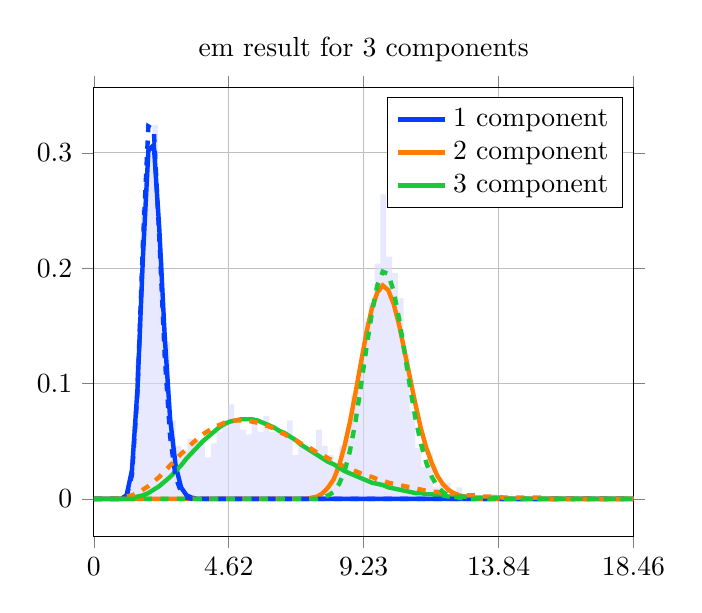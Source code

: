 \begin{tikzpicture}
\begin{axis}[title={em result for 3 components}, yticklabel style={/pgf/number format/fixed,
            /pgf/number format/precision=3}, grid={major}, yminorgrids={true}, tick align={outside}, xtick={0.0,4.615,9.23,13.844,18.459}, xmin={0.0}, xmax={18.459}, scaled y ticks={false}]
    \addplot[ybar interval, fill={blue!15}, forget plot, opacity={0.6}, draw={none}, bar width={5.0e-6}]
        table[row sep={\\}]
        {
            \\
            1.0  0.004  \\
            1.2  0.026  \\
            1.4  0.118  \\
            1.6  0.252  \\
            1.8  0.304  \\
            2.0  0.324  \\
            2.2  0.206  \\
            2.4  0.136  \\
            2.6  0.068  \\
            2.8  0.046  \\
            3.0  0.042  \\
            3.2  0.052  \\
            3.4  0.052  \\
            3.6  0.05  \\
            3.8  0.036  \\
            4.0  0.048  \\
            4.2  0.058  \\
            4.4  0.068  \\
            4.6  0.082  \\
            4.8  0.068  \\
            5.0  0.06  \\
            5.2  0.056  \\
            5.4  0.066  \\
            5.6  0.058  \\
            5.8  0.072  \\
            6.0  0.058  \\
            6.2  0.058  \\
            6.4  0.058  \\
            6.6  0.068  \\
            6.8  0.038  \\
            7.0  0.048  \\
            7.2  0.044  \\
            7.4  0.04  \\
            7.6  0.06  \\
            7.8  0.046  \\
            8.0  0.038  \\
            8.2  0.028  \\
            8.4  0.046  \\
            8.6  0.06  \\
            8.8  0.09  \\
            9.0  0.11  \\
            9.2  0.154  \\
            9.4  0.17  \\
            9.6  0.204  \\
            9.8  0.264  \\
            10.0  0.21  \\
            10.2  0.196  \\
            10.4  0.174  \\
            10.6  0.126  \\
            10.8  0.076  \\
            11.0  0.044  \\
            11.2  0.028  \\
            11.4  0.04  \\
            11.6  0.01  \\
            11.8  0.012  \\
            12.0  0.014  \\
            12.2  0.006  \\
            12.4  0.01  \\
            12.6  0.0  \\
            12.8  0.002  \\
            13.0  0.002  \\
            13.2  0.0  \\
            13.4  0.002  \\
            13.6  0.004  \\
            13.8  0.0  \\
            14.0  0.0  \\
            14.2  0.002  \\
            14.4  0.0  \\
            14.6  0.002  \\
            14.8  0.0  \\
            15.0  0.0  \\
            15.2  0.0  \\
            15.4  0.0  \\
            15.6  0.0  \\
            15.8  0.002  \\
            16.0  0.0  \\
            16.2  0.0  \\
            16.4  0.0  \\
            16.6  0.0  \\
            16.8  0.0  \\
            17.0  0.0  \\
            17.2  0.0  \\
            17.4  0.0  \\
            17.6  0.002  \\
            17.8  0.0  \\
            18.0  0.0  \\
            18.2  0.0  \\
            18.4  0.002  \\
            18.6  0.0  \\
        }
        ;
    \addplot[style={{ultra thick}}, color={rgb,1:red,0.008;green,0.243;blue,1.0}]
        table[row sep={\\}]
        {
            \\
            0.0  0.0  \\
            0.186  6.138e-23  \\
            0.373  5.522e-14  \\
            0.559  2.462e-9  \\
            0.746  1.896e-6  \\
            0.932  0.0  \\
            1.119  0.003  \\
            1.305  0.025  \\
            1.492  0.095  \\
            1.678  0.209  \\
            1.865  0.302  \\
            2.051  0.307  \\
            2.237  0.235  \\
            2.424  0.141  \\
            2.61  0.069  \\
            2.797  0.029  \\
            2.983  0.01  \\
            3.17  0.003  \\
            3.356  0.001  \\
            3.543  0.0  \\
            3.729  4.659e-5  \\
            3.916  9.55e-6  \\
            4.102  1.811e-6  \\
            4.288  3.196e-7  \\
            4.475  5.287e-8  \\
            4.661  8.236e-9  \\
            4.848  1.214e-9  \\
            5.034  1.701e-10  \\
            5.221  2.273e-11  \\
            5.407  2.906e-12  \\
            5.594  3.567e-13  \\
            5.78  4.213e-14  \\
            5.967  4.801e-15  \\
            6.153  5.29e-16  \\
            6.339  5.648e-17  \\
            6.526  5.852e-18  \\
            6.712  5.895e-19  \\
            6.899  5.783e-20  \\
            7.085  5.532e-21  \\
            7.272  5.167e-22  \\
            7.458  4.718e-23  \\
            7.645  4.216e-24  \\
            7.831  3.691e-25  \\
            8.018  3.169e-26  \\
            8.204  2.671e-27  \\
            8.39  2.211e-28  \\
            8.577  1.799e-29  \\
            8.763  1.441e-30  \\
            8.95  1.136e-31  \\
            9.136  8.821e-33  \\
            9.323  6.753e-34  \\
            9.509  5.099e-35  \\
            9.696  3.799e-36  \\
            9.882  2.795e-37  \\
            10.069  2.031e-38  \\
            10.255  1.459e-39  \\
            10.441  1.036e-40  \\
            10.628  7.275e-42  \\
            10.814  5.055e-43  \\
            11.001  3.477e-44  \\
            11.187  2.368e-45  \\
            11.374  1.597e-46  \\
            11.56  1.067e-47  \\
            11.747  7.07e-49  \\
            11.933  4.643e-50  \\
            12.12  3.023e-51  \\
            12.306  1.952e-52  \\
            12.492  1.251e-53  \\
            12.679  7.954e-55  \\
            12.865  5.02e-56  \\
            13.052  3.145e-57  \\
            13.238  1.957e-58  \\
            13.425  1.209e-59  \\
            13.611  7.423e-61  \\
            13.798  4.527e-62  \\
            13.984  2.744e-63  \\
            14.171  1.653e-64  \\
            14.357  9.897e-66  \\
            14.543  5.892e-67  \\
            14.73  3.488e-68  \\
            14.916  2.053e-69  \\
            15.103  1.202e-70  \\
            15.289  7.002e-72  \\
            15.476  4.058e-73  \\
            15.662  2.34e-74  \\
            15.849  1.342e-75  \\
            16.035  7.666e-77  \\
            16.222  4.357e-78  \\
            16.408  2.465e-79  \\
            16.594  1.389e-80  \\
            16.781  7.789e-82  \\
            16.967  4.35e-83  \\
            17.154  2.419e-84  \\
            17.34  1.34e-85  \\
            17.527  7.393e-87  \\
            17.713  4.063e-88  \\
            17.9  2.224e-89  \\
            18.086  1.213e-90  \\
            18.273  6.593e-92  \\
            18.459  3.57e-93  \\
        }
        ;
    \addlegendentry {1 component}
    \addplot[style={{ultra thick}}, color={rgb,1:red,1.0;green,0.486;blue,0.0}]
        table[row sep={\\}]
        {
            \\
            0.0  0.0  \\
            0.186  3.777e-186  \\
            0.373  1.644e-144  \\
            0.559  1.232e-120  \\
            0.746  4.919e-104  \\
            0.932  2.032e-91  \\
            1.119  2.531e-81  \\
            1.305  5.743e-73  \\
            1.492  6.946e-66  \\
            1.678  8.95e-60  \\
            1.865  1.972e-54  \\
            2.051  1.041e-49  \\
            2.237  1.687e-45  \\
            2.424  1.016e-41  \\
            2.61  2.631e-38  \\
            2.797  3.291e-35  \\
            2.983  2.186e-32  \\
            3.17  8.322e-30  \\
            3.356  1.935e-27  \\
            3.543  2.9e-25  \\
            3.729  2.93e-23  \\
            3.916  2.073e-21  \\
            4.102  1.062e-19  \\
            4.288  4.056e-18  \\
            4.475  1.184e-16  \\
            4.661  2.698e-15  \\
            4.848  4.896e-14  \\
            5.034  7.2e-13  \\
            5.221  8.711e-12  \\
            5.407  8.789e-11  \\
            5.594  7.489e-10  \\
            5.78  5.447e-9  \\
            5.967  3.417e-8  \\
            6.153  1.866e-7  \\
            6.339  8.939e-7  \\
            6.526  3.787e-6  \\
            6.712  1.428e-5  \\
            6.899  4.828e-5  \\
            7.085  0.0  \\
            7.272  0.0  \\
            7.458  0.001  \\
            7.645  0.002  \\
            7.831  0.005  \\
            8.018  0.01  \\
            8.204  0.017  \\
            8.39  0.029  \\
            8.577  0.046  \\
            8.763  0.067  \\
            8.95  0.092  \\
            9.136  0.118  \\
            9.323  0.144  \\
            9.509  0.165  \\
            9.696  0.179  \\
            9.882  0.185  \\
            10.069  0.181  \\
            10.255  0.169  \\
            10.441  0.151  \\
            10.628  0.128  \\
            10.814  0.105  \\
            11.001  0.082  \\
            11.187  0.061  \\
            11.374  0.044  \\
            11.56  0.031  \\
            11.747  0.02  \\
            11.933  0.013  \\
            12.12  0.008  \\
            12.306  0.005  \\
            12.492  0.003  \\
            12.679  0.002  \\
            12.865  0.001  \\
            13.052  0.0  \\
            13.238  0.0  \\
            13.425  0.0  \\
            13.611  5.996e-5  \\
            13.798  2.851e-5  \\
            13.984  1.321e-5  \\
            14.171  5.968e-6  \\
            14.357  2.631e-6  \\
            14.543  1.132e-6  \\
            14.73  4.759e-7  \\
            14.916  1.955e-7  \\
            15.103  7.859e-8  \\
            15.289  3.091e-8  \\
            15.476  1.19e-8  \\
            15.662  4.489e-9  \\
            15.849  1.659e-9  \\
            16.035  6.014e-10  \\
            16.222  2.138e-10  \\
            16.408  7.46e-11  \\
            16.594  2.556e-11  \\
            16.781  8.6e-12  \\
            16.967  2.843e-12  \\
            17.154  9.241e-13  \\
            17.34  2.953e-13  \\
            17.527  9.284e-14  \\
            17.713  2.872e-14  \\
            17.9  8.746e-15  \\
            18.086  2.623e-15  \\
            18.273  7.746e-16  \\
            18.459  2.254e-16  \\
        }
        ;
    \addlegendentry {2 component}
    \addplot[style={{ultra thick}}, color={rgb,1:red,0.102;green,0.788;blue,0.22}]
        table[row sep={\\}]
        {
            \\
            0.0  0.0  \\
            0.186  7.778e-9  \\
            0.373  6.715e-7  \\
            0.559  8.233e-6  \\
            0.746  4.539e-5  \\
            0.932  0.0  \\
            1.119  0.0  \\
            1.305  0.001  \\
            1.492  0.002  \\
            1.678  0.003  \\
            1.865  0.005  \\
            2.051  0.008  \\
            2.237  0.011  \\
            2.424  0.015  \\
            2.61  0.019  \\
            2.797  0.024  \\
            2.983  0.029  \\
            3.17  0.035  \\
            3.356  0.04  \\
            3.543  0.045  \\
            3.729  0.05  \\
            3.916  0.054  \\
            4.102  0.058  \\
            4.288  0.062  \\
            4.475  0.065  \\
            4.661  0.067  \\
            4.848  0.068  \\
            5.034  0.069  \\
            5.221  0.069  \\
            5.407  0.069  \\
            5.594  0.068  \\
            5.78  0.066  \\
            5.967  0.064  \\
            6.153  0.062  \\
            6.339  0.059  \\
            6.526  0.057  \\
            6.712  0.054  \\
            6.899  0.051  \\
            7.085  0.047  \\
            7.272  0.044  \\
            7.458  0.041  \\
            7.645  0.038  \\
            7.831  0.035  \\
            8.018  0.032  \\
            8.204  0.03  \\
            8.39  0.027  \\
            8.577  0.024  \\
            8.763  0.022  \\
            8.95  0.02  \\
            9.136  0.018  \\
            9.323  0.016  \\
            9.509  0.014  \\
            9.696  0.013  \\
            9.882  0.012  \\
            10.069  0.01  \\
            10.255  0.009  \\
            10.441  0.008  \\
            10.628  0.007  \\
            10.814  0.006  \\
            11.001  0.005  \\
            11.187  0.005  \\
            11.374  0.004  \\
            11.56  0.004  \\
            11.747  0.003  \\
            11.933  0.003  \\
            12.12  0.002  \\
            12.306  0.002  \\
            12.492  0.002  \\
            12.679  0.002  \\
            12.865  0.001  \\
            13.052  0.001  \\
            13.238  0.001  \\
            13.425  0.001  \\
            13.611  0.001  \\
            13.798  0.001  \\
            13.984  0.001  \\
            14.171  0.0  \\
            14.357  0.0  \\
            14.543  0.0  \\
            14.73  0.0  \\
            14.916  0.0  \\
            15.103  0.0  \\
            15.289  0.0  \\
            15.476  0.0  \\
            15.662  0.0  \\
            15.849  0.0  \\
            16.035  9.552e-5  \\
            16.222  8.088e-5  \\
            16.408  6.842e-5  \\
            16.594  5.784e-5  \\
            16.781  4.884e-5  \\
            16.967  4.122e-5  \\
            17.154  3.475e-5  \\
            17.34  2.928e-5  \\
            17.527  2.464e-5  \\
            17.713  2.073e-5  \\
            17.9  1.742e-5  \\
            18.086  1.463e-5  \\
            18.273  1.228e-5  \\
            18.459  1.03e-5  \\
        }
        ;
    \addlegendentry {3 component}
    \addplot[style={{ultra thick, dashed}}, color={rgb,1:red,0.008;green,0.243;blue,1.0}]
        table[row sep={\\}]
        {
            \\
            0.0  0.0  \\
            0.186  1.218e-25  \\
            0.373  1.607e-15  \\
            0.559  2.846e-10  \\
            0.746  5.096e-7  \\
            0.932  7.366e-5  \\
            1.119  0.002  \\
            1.305  0.021  \\
            1.492  0.093  \\
            1.678  0.221  \\
            1.865  0.323  \\
            2.051  0.32  \\
            2.237  0.228  \\
            2.424  0.124  \\
            2.61  0.054  \\
            2.797  0.019  \\
            2.983  0.006  \\
            3.17  0.001  \\
            3.356  0.0  \\
            3.543  6.389e-5  \\
            3.729  1.134e-5  \\
            3.916  1.826e-6  \\
            4.102  2.691e-7  \\
            4.288  3.658e-8  \\
            4.475  4.62e-9  \\
            4.661  5.452e-10  \\
            4.848  6.044e-11  \\
            5.034  6.324e-12  \\
            5.221  6.273e-13  \\
            5.407  5.919e-14  \\
            5.594  5.333e-15  \\
            5.78  4.601e-16  \\
            5.967  3.811e-17  \\
            6.153  3.039e-18  \\
            6.339  2.338e-19  \\
            6.526  1.739e-20  \\
            6.712  1.253e-21  \\
            6.899  8.758e-23  \\
            7.085  5.951e-24  \\
            7.272  3.936e-25  \\
            7.458  2.537e-26  \\
            7.645  1.596e-27  \\
            7.831  9.809e-29  \\
            8.018  5.897e-30  \\
            8.204  3.471e-31  \\
            8.39  2.003e-32  \\
            8.577  1.133e-33  \\
            8.763  6.297e-35  \\
            8.95  3.437e-36  \\
            9.136  1.844e-37  \\
            9.323  9.739e-39  \\
            9.509  5.063e-40  \\
            9.696  2.593e-41  \\
            9.882  1.309e-42  \\
            10.069  6.516e-44  \\
            10.255  3.201e-45  \\
            10.441  1.552e-46  \\
            10.628  7.433e-48  \\
            10.814  3.517e-49  \\
            11.001  1.645e-50  \\
            11.187  7.609e-52  \\
            11.374  3.482e-53  \\
            11.56  1.576e-54  \\
            11.747  7.066e-56  \\
            11.933  3.136e-57  \\
            12.12  1.379e-58  \\
            12.306  6.005e-60  \\
            12.492  2.592e-61  \\
            12.679  1.109e-62  \\
            12.865  4.708e-64  \\
            13.052  1.982e-65  \\
            13.238  8.274e-67  \\
            13.425  3.428e-68  \\
            13.611  1.41e-69  \\
            13.798  5.756e-71  \\
            13.984  2.333e-72  \\
            14.171  9.392e-74  \\
            14.357  3.755e-75  \\
            14.543  1.492e-76  \\
            14.73  5.887e-78  \\
            14.916  2.309e-79  \\
            15.103  9.001e-81  \\
            15.289  3.488e-82  \\
            15.476  1.344e-83  \\
            15.662  5.149e-85  \\
            15.849  1.962e-86  \\
            16.035  7.434e-88  \\
            16.222  2.802e-89  \\
            16.408  1.051e-90  \\
            16.594  3.921e-92  \\
            16.781  1.456e-93  \\
            16.967  5.38e-95  \\
            17.154  1.978e-96  \\
            17.34  7.243e-98  \\
            17.527  2.64e-99  \\
            17.713  9.577e-101  \\
            17.9  3.46e-102  \\
            18.086  1.245e-103  \\
            18.273  4.459e-105  \\
            18.459  1.591e-106  \\
        }
        ;
    \addplot[style={{ultra thick, dashed}}, color={rgb,1:red,1.0;green,0.486;blue,0.0}]
        table[row sep={\\}]
        {
            \\
            0.0  0.0  \\
            0.186  6.032e-7  \\
            0.373  1.602e-5  \\
            0.559  0.0  \\
            0.746  0.0  \\
            0.932  0.001  \\
            1.119  0.002  \\
            1.305  0.003  \\
            1.492  0.005  \\
            1.678  0.008  \\
            1.865  0.011  \\
            2.051  0.015  \\
            2.237  0.019  \\
            2.424  0.024  \\
            2.61  0.029  \\
            2.797  0.034  \\
            2.983  0.039  \\
            3.17  0.043  \\
            3.356  0.048  \\
            3.543  0.052  \\
            3.729  0.056  \\
            3.916  0.059  \\
            4.102  0.062  \\
            4.288  0.064  \\
            4.475  0.066  \\
            4.661  0.067  \\
            4.848  0.068  \\
            5.034  0.068  \\
            5.221  0.068  \\
            5.407  0.067  \\
            5.594  0.066  \\
            5.78  0.064  \\
            5.967  0.063  \\
            6.153  0.061  \\
            6.339  0.058  \\
            6.526  0.056  \\
            6.712  0.053  \\
            6.899  0.051  \\
            7.085  0.048  \\
            7.272  0.046  \\
            7.458  0.043  \\
            7.645  0.04  \\
            7.831  0.038  \\
            8.018  0.035  \\
            8.204  0.033  \\
            8.39  0.03  \\
            8.577  0.028  \\
            8.763  0.026  \\
            8.95  0.024  \\
            9.136  0.022  \\
            9.323  0.02  \\
            9.509  0.019  \\
            9.696  0.017  \\
            9.882  0.016  \\
            10.069  0.014  \\
            10.255  0.013  \\
            10.441  0.012  \\
            10.628  0.011  \\
            10.814  0.01  \\
            11.001  0.009  \\
            11.187  0.008  \\
            11.374  0.007  \\
            11.56  0.006  \\
            11.747  0.006  \\
            11.933  0.005  \\
            12.12  0.005  \\
            12.306  0.004  \\
            12.492  0.004  \\
            12.679  0.003  \\
            12.865  0.003  \\
            13.052  0.003  \\
            13.238  0.002  \\
            13.425  0.002  \\
            13.611  0.002  \\
            13.798  0.002  \\
            13.984  0.001  \\
            14.171  0.001  \\
            14.357  0.001  \\
            14.543  0.001  \\
            14.73  0.001  \\
            14.916  0.001  \\
            15.103  0.001  \\
            15.289  0.001  \\
            15.476  0.001  \\
            15.662  0.0  \\
            15.849  0.0  \\
            16.035  0.0  \\
            16.222  0.0  \\
            16.408  0.0  \\
            16.594  0.0  \\
            16.781  0.0  \\
            16.967  0.0  \\
            17.154  0.0  \\
            17.34  0.0  \\
            17.527  0.0  \\
            17.713  0.0  \\
            17.9  9.979e-5  \\
            18.086  8.722e-5  \\
            18.273  7.619e-5  \\
            18.459  6.653e-5  \\
        }
        ;
    \addplot[style={{ultra thick, dashed}}, color={rgb,1:red,0.102;green,0.788;blue,0.22}]
        table[row sep={\\}]
        {
            \\
            0.0  0.0  \\
            0.186  2.388e-260  \\
            0.373  4.607e-202  \\
            0.559  1.219e-168  \\
            0.746  2.135e-145  \\
            0.932  9.883e-128  \\
            1.119  1.357e-113  \\
            1.305  6.844e-102  \\
            1.492  5.704e-92  \\
            1.678  2.07e-83  \\
            1.865  6.342e-76  \\
            2.051  2.629e-69  \\
            2.237  2.09e-63  \\
            2.424  4.153e-58  \\
            2.61  2.533e-53  \\
            2.797  5.582e-49  \\
            2.983  5.069e-45  \\
            3.17  2.113e-41  \\
            3.356  4.418e-38  \\
            3.543  4.994e-35  \\
            3.729  3.25e-32  \\
            3.916  1.286e-29  \\
            4.102  3.236e-27  \\
            4.288  5.398e-25  \\
            4.475  6.179e-23  \\
            4.661  5.005e-21  \\
            4.848  2.948e-19  \\
            5.034  1.293e-17  \\
            5.221  4.317e-16  \\
            5.407  1.118e-14  \\
            5.594  2.285e-13  \\
            5.78  3.742e-12  \\
            5.967  4.983e-11  \\
            6.153  5.463e-10  \\
            6.339  4.988e-9  \\
            6.526  3.834e-8  \\
            6.712  2.505e-7  \\
            6.899  1.403e-6  \\
            7.085  6.799e-6  \\
            7.272  2.87e-5  \\
            7.458  0.0  \\
            7.645  0.0  \\
            7.831  0.001  \\
            8.018  0.003  \\
            8.204  0.006  \\
            8.39  0.013  \\
            8.577  0.024  \\
            8.763  0.042  \\
            8.95  0.067  \\
            9.136  0.098  \\
            9.323  0.131  \\
            9.509  0.161  \\
            9.696  0.185  \\
            9.882  0.197  \\
            10.069  0.195  \\
            10.255  0.18  \\
            10.441  0.156  \\
            10.628  0.127  \\
            10.814  0.097  \\
            11.001  0.07  \\
            11.187  0.048  \\
            11.374  0.031  \\
            11.56  0.019  \\
            11.747  0.011  \\
            11.933  0.006  \\
            12.12  0.003  \\
            12.306  0.002  \\
            12.492  0.001  \\
            12.679  0.0  \\
            12.865  0.0  \\
            13.052  6.385e-5  \\
            13.238  2.58e-5  \\
            13.425  1.002e-5  \\
            13.611  3.744e-6  \\
            13.798  1.348e-6  \\
            13.984  4.68e-7  \\
            14.171  1.568e-7  \\
            14.357  5.077e-8  \\
            14.543  1.59e-8  \\
            14.73  4.816e-9  \\
            14.916  1.414e-9  \\
            15.103  4.022e-10  \\
            15.289  1.11e-10  \\
            15.476  2.974e-11  \\
            15.662  7.742e-12  \\
            15.849  1.959e-12  \\
            16.035  4.824e-13  \\
            16.222  1.156e-13  \\
            16.408  2.699e-14  \\
            16.594  6.141e-15  \\
            16.781  1.363e-15  \\
            16.967  2.95e-16  \\
            17.154  6.235e-17  \\
            17.34  1.287e-17  \\
            17.527  2.597e-18  \\
            17.713  5.123e-19  \\
            17.9  9.884e-20  \\
            18.086  1.866e-20  \\
            18.273  3.451e-21  \\
            18.459  6.249e-22  \\
        }
        ;
\end{axis}
\end{tikzpicture}

